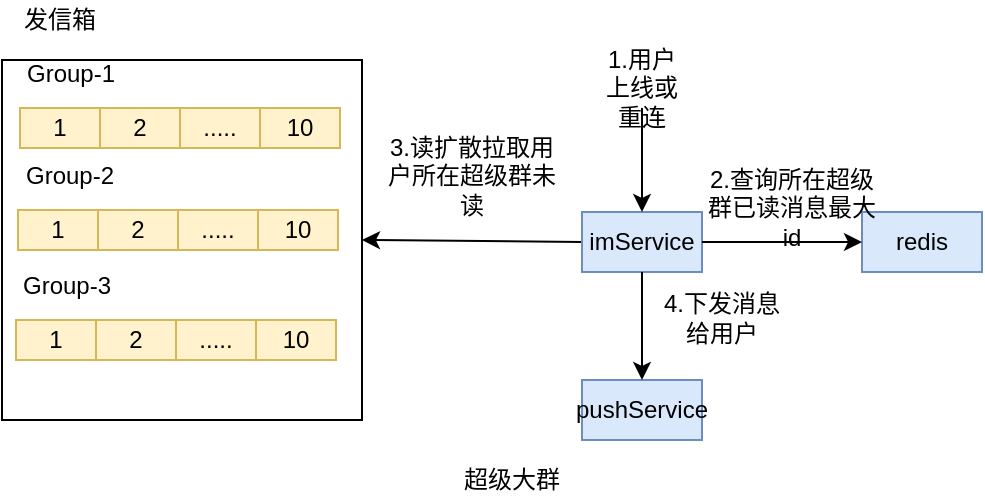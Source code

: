 <mxfile version="12.4.8" type="github">
  <diagram id="KFPWuCin9HiiDJ0GUUOY" name="Page-1">
    <mxGraphModel dx="773" dy="393" grid="1" gridSize="10" guides="1" tooltips="1" connect="1" arrows="1" fold="1" page="1" pageScale="1" pageWidth="827" pageHeight="1169" math="0" shadow="0">
      <root>
        <mxCell id="0"/>
        <mxCell id="1" parent="0"/>
        <mxCell id="wYP-rBunzlW0h0lRxeHx-11" value="" style="rounded=0;whiteSpace=wrap;html=1;" parent="1" vertex="1">
          <mxGeometry x="50" y="110" width="180" height="180" as="geometry"/>
        </mxCell>
        <mxCell id="gE9azoA6skdPwoxY1DG7-1" value="1" style="rounded=0;whiteSpace=wrap;html=1;fillColor=#fff2cc;strokeColor=#d6b656;" parent="1" vertex="1">
          <mxGeometry x="59" y="134" width="40" height="20" as="geometry"/>
        </mxCell>
        <mxCell id="gE9azoA6skdPwoxY1DG7-3" value="2" style="rounded=0;whiteSpace=wrap;html=1;fillColor=#fff2cc;strokeColor=#d6b656;" parent="1" vertex="1">
          <mxGeometry x="99" y="134" width="40" height="20" as="geometry"/>
        </mxCell>
        <mxCell id="gE9azoA6skdPwoxY1DG7-4" value="....." style="rounded=0;whiteSpace=wrap;html=1;fillColor=#fff2cc;strokeColor=#d6b656;" parent="1" vertex="1">
          <mxGeometry x="139" y="134" width="40" height="20" as="geometry"/>
        </mxCell>
        <mxCell id="gE9azoA6skdPwoxY1DG7-5" value="10" style="rounded=0;whiteSpace=wrap;html=1;fillColor=#fff2cc;strokeColor=#d6b656;" parent="1" vertex="1">
          <mxGeometry x="179" y="134" width="40" height="20" as="geometry"/>
        </mxCell>
        <mxCell id="gE9azoA6skdPwoxY1DG7-14" value="Group-1" style="text;html=1;strokeColor=none;fillColor=none;align=center;verticalAlign=middle;whiteSpace=wrap;rounded=0;" parent="1" vertex="1">
          <mxGeometry x="59" y="107" width="51" height="20" as="geometry"/>
        </mxCell>
        <mxCell id="gE9azoA6skdPwoxY1DG7-31" value="" style="endArrow=classic;html=1;exitX=0;exitY=0.5;exitDx=0;exitDy=0;" parent="1" source="gE9azoA6skdPwoxY1DG7-32" edge="1">
          <mxGeometry width="50" height="50" relative="1" as="geometry">
            <mxPoint x="400" y="159" as="sourcePoint"/>
            <mxPoint x="230" y="200" as="targetPoint"/>
          </mxGeometry>
        </mxCell>
        <mxCell id="gE9azoA6skdPwoxY1DG7-32" value="imService" style="rounded=0;whiteSpace=wrap;html=1;fillColor=#dae8fc;strokeColor=#6c8ebf;" parent="1" vertex="1">
          <mxGeometry x="340" y="186" width="60" height="30" as="geometry"/>
        </mxCell>
        <mxCell id="gE9azoA6skdPwoxY1DG7-43" value="发信箱" style="text;html=1;strokeColor=none;fillColor=none;align=center;verticalAlign=middle;whiteSpace=wrap;rounded=0;" parent="1" vertex="1">
          <mxGeometry x="59" y="80" width="40" height="20" as="geometry"/>
        </mxCell>
        <mxCell id="FcSchCee7YfPz3O6282Y-2" value="pushService" style="rounded=0;whiteSpace=wrap;html=1;fillColor=#dae8fc;strokeColor=#6c8ebf;" parent="1" vertex="1">
          <mxGeometry x="340" y="270" width="60" height="30" as="geometry"/>
        </mxCell>
        <mxCell id="FcSchCee7YfPz3O6282Y-3" value="" style="endArrow=classic;html=1;entryX=0.5;entryY=0;entryDx=0;entryDy=0;exitX=0.5;exitY=1;exitDx=0;exitDy=0;" parent="1" source="gE9azoA6skdPwoxY1DG7-32" target="FcSchCee7YfPz3O6282Y-2" edge="1">
          <mxGeometry width="50" height="50" relative="1" as="geometry">
            <mxPoint x="311" y="212" as="sourcePoint"/>
            <mxPoint x="131" y="512" as="targetPoint"/>
          </mxGeometry>
        </mxCell>
        <mxCell id="FcSchCee7YfPz3O6282Y-4" value="4.下发消息给用户" style="text;html=1;strokeColor=none;fillColor=none;align=center;verticalAlign=middle;whiteSpace=wrap;rounded=0;" parent="1" vertex="1">
          <mxGeometry x="380" y="218" width="60" height="42" as="geometry"/>
        </mxCell>
        <mxCell id="FcSchCee7YfPz3O6282Y-5" value="" style="endArrow=classic;html=1;exitX=0.5;exitY=1;exitDx=0;exitDy=0;" parent="1" source="FcSchCee7YfPz3O6282Y-6" target="gE9azoA6skdPwoxY1DG7-32" edge="1">
          <mxGeometry width="50" height="50" relative="1" as="geometry">
            <mxPoint x="310" y="140" as="sourcePoint"/>
            <mxPoint x="131" y="432" as="targetPoint"/>
          </mxGeometry>
        </mxCell>
        <mxCell id="FcSchCee7YfPz3O6282Y-6" value="1.用户上线或重连" style="text;html=1;strokeColor=none;fillColor=none;align=center;verticalAlign=middle;whiteSpace=wrap;rounded=0;" parent="1" vertex="1">
          <mxGeometry x="350" y="114" width="40" height="20" as="geometry"/>
        </mxCell>
        <mxCell id="FcSchCee7YfPz3O6282Y-24" value="3.读扩散拉取用户所在超级群未读" style="text;html=1;strokeColor=none;fillColor=none;align=center;verticalAlign=middle;whiteSpace=wrap;rounded=0;" parent="1" vertex="1">
          <mxGeometry x="240" y="158" width="90" height="20" as="geometry"/>
        </mxCell>
        <mxCell id="wYP-rBunzlW0h0lRxeHx-1" value="1" style="rounded=0;whiteSpace=wrap;html=1;fillColor=#fff2cc;strokeColor=#d6b656;" parent="1" vertex="1">
          <mxGeometry x="58" y="185" width="40" height="20" as="geometry"/>
        </mxCell>
        <mxCell id="wYP-rBunzlW0h0lRxeHx-2" value="2" style="rounded=0;whiteSpace=wrap;html=1;fillColor=#fff2cc;strokeColor=#d6b656;" parent="1" vertex="1">
          <mxGeometry x="98" y="185" width="40" height="20" as="geometry"/>
        </mxCell>
        <mxCell id="wYP-rBunzlW0h0lRxeHx-3" value="....." style="rounded=0;whiteSpace=wrap;html=1;fillColor=#fff2cc;strokeColor=#d6b656;" parent="1" vertex="1">
          <mxGeometry x="138" y="185" width="40" height="20" as="geometry"/>
        </mxCell>
        <mxCell id="wYP-rBunzlW0h0lRxeHx-4" value="10" style="rounded=0;whiteSpace=wrap;html=1;fillColor=#fff2cc;strokeColor=#d6b656;" parent="1" vertex="1">
          <mxGeometry x="178" y="185" width="40" height="20" as="geometry"/>
        </mxCell>
        <mxCell id="wYP-rBunzlW0h0lRxeHx-5" value="Group-2" style="text;html=1;strokeColor=none;fillColor=none;align=center;verticalAlign=middle;whiteSpace=wrap;rounded=0;" parent="1" vertex="1">
          <mxGeometry x="58" y="158" width="52" height="20" as="geometry"/>
        </mxCell>
        <mxCell id="wYP-rBunzlW0h0lRxeHx-6" value="1" style="rounded=0;whiteSpace=wrap;html=1;fillColor=#fff2cc;strokeColor=#d6b656;" parent="1" vertex="1">
          <mxGeometry x="57" y="240" width="40" height="20" as="geometry"/>
        </mxCell>
        <mxCell id="wYP-rBunzlW0h0lRxeHx-7" value="2" style="rounded=0;whiteSpace=wrap;html=1;fillColor=#fff2cc;strokeColor=#d6b656;" parent="1" vertex="1">
          <mxGeometry x="97" y="240" width="40" height="20" as="geometry"/>
        </mxCell>
        <mxCell id="wYP-rBunzlW0h0lRxeHx-8" value="....." style="rounded=0;whiteSpace=wrap;html=1;fillColor=#fff2cc;strokeColor=#d6b656;" parent="1" vertex="1">
          <mxGeometry x="137" y="240" width="40" height="20" as="geometry"/>
        </mxCell>
        <mxCell id="wYP-rBunzlW0h0lRxeHx-9" value="10" style="rounded=0;whiteSpace=wrap;html=1;fillColor=#fff2cc;strokeColor=#d6b656;" parent="1" vertex="1">
          <mxGeometry x="177" y="240" width="40" height="20" as="geometry"/>
        </mxCell>
        <mxCell id="wYP-rBunzlW0h0lRxeHx-10" value="Group-3" style="text;html=1;strokeColor=none;fillColor=none;align=center;verticalAlign=middle;whiteSpace=wrap;rounded=0;" parent="1" vertex="1">
          <mxGeometry x="57" y="213" width="51" height="20" as="geometry"/>
        </mxCell>
        <mxCell id="wYP-rBunzlW0h0lRxeHx-18" value="redis" style="rounded=0;whiteSpace=wrap;html=1;fillColor=#dae8fc;strokeColor=#6c8ebf;" parent="1" vertex="1">
          <mxGeometry x="480" y="186" width="60" height="30" as="geometry"/>
        </mxCell>
        <mxCell id="wYP-rBunzlW0h0lRxeHx-19" value="2.查询所在超级群已读消息最大id" style="text;html=1;strokeColor=none;fillColor=none;align=center;verticalAlign=middle;whiteSpace=wrap;rounded=0;" parent="1" vertex="1">
          <mxGeometry x="400" y="163" width="90" height="42" as="geometry"/>
        </mxCell>
        <mxCell id="wYP-rBunzlW0h0lRxeHx-20" value="" style="endArrow=classic;html=1;entryX=0;entryY=0.5;entryDx=0;entryDy=0;exitX=1;exitY=0.5;exitDx=0;exitDy=0;" parent="1" source="gE9azoA6skdPwoxY1DG7-32" target="wYP-rBunzlW0h0lRxeHx-18" edge="1">
          <mxGeometry width="50" height="50" relative="1" as="geometry">
            <mxPoint x="50" y="370" as="sourcePoint"/>
            <mxPoint x="100" y="320" as="targetPoint"/>
          </mxGeometry>
        </mxCell>
        <mxCell id="2n10ynCsNM11AwGh5BXK-3" value="超级大群" style="text;html=1;strokeColor=none;fillColor=none;align=center;verticalAlign=middle;whiteSpace=wrap;rounded=0;" vertex="1" parent="1">
          <mxGeometry x="270" y="310" width="70" height="20" as="geometry"/>
        </mxCell>
      </root>
    </mxGraphModel>
  </diagram>
</mxfile>
